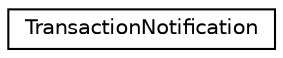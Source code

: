 digraph "Graphical Class Hierarchy"
{
  edge [fontname="Helvetica",fontsize="10",labelfontname="Helvetica",labelfontsize="10"];
  node [fontname="Helvetica",fontsize="10",shape=record];
  rankdir="LR";
  Node0 [label="TransactionNotification",height=0.2,width=0.4,color="black", fillcolor="white", style="filled",URL="$d6/d80/struct_transaction_notification.html"];
}
